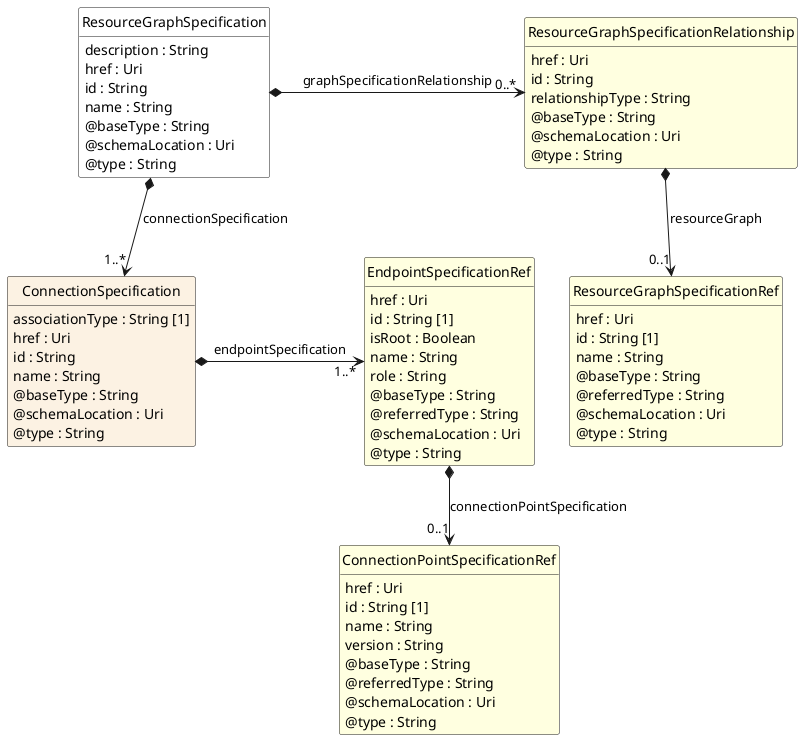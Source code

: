 @startuml
hide circle
hide methods
hide stereotype
show <<Enumeration>> stereotype
skinparam class {
   BackgroundColor<<Enumeration>> #E6F5F7
   BackgroundColor<<Ref>> #FFFFE0
   BackgroundColor<<Pivot>> #FFFFFFF
   BackgroundColor<<SimpleType>> #E2F0DA
   BackgroundColor #FCF2E3
}

class ResourceGraphSpecification <<Pivot>> {
    description : String
    href : Uri
    id : String
    name : String
    @baseType : String
    @schemaLocation : Uri
    @type : String
}

class ConnectionSpecification  {
    associationType : String [1]
    href : Uri
    id : String
    name : String
    @baseType : String
    @schemaLocation : Uri
    @type : String
}

class EndpointSpecificationRef  <<Ref>> {
    href : Uri
    id : String [1]
    isRoot : Boolean
    name : String
    role : String
    @baseType : String
    @referredType : String
    @schemaLocation : Uri
    @type : String
}

class ConnectionPointSpecificationRef  <<Ref>> {
    href : Uri
    id : String [1]
    name : String
    version : String
    @baseType : String
    @referredType : String
    @schemaLocation : Uri
    @type : String
}

class ResourceGraphSpecificationRelationship  <<Ref>> {
    href : Uri
    id : String
    relationshipType : String
    @baseType : String
    @schemaLocation : Uri
    @type : String
}

class ResourceGraphSpecificationRef  <<Ref>> {
    href : Uri
    id : String [1]
    name : String
    @baseType : String
    @referredType : String
    @schemaLocation : Uri
    @type : String
}

ResourceGraphSpecification *-right-> "0..*" ResourceGraphSpecificationRelationship : graphSpecificationRelationship

ResourceGraphSpecification *-->  "1..*" ConnectionSpecification : connectionSpecification

ConnectionSpecification *-right-> "1..*" EndpointSpecificationRef : endpointSpecification

EndpointSpecificationRef *-->  "0..1" ConnectionPointSpecificationRef : connectionPointSpecification

ResourceGraphSpecificationRelationship *-->  "0..1" ResourceGraphSpecificationRef : resourceGraph

@enduml